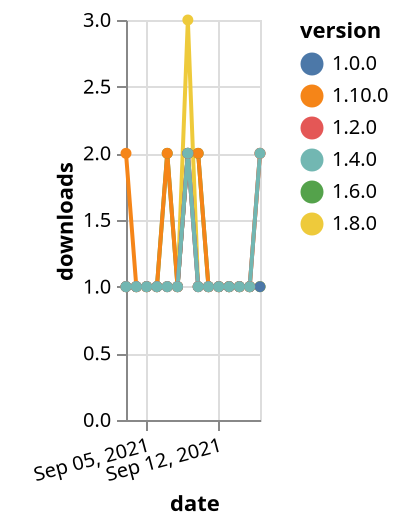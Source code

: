 {"$schema": "https://vega.github.io/schema/vega-lite/v5.json", "description": "A simple bar chart with embedded data.", "data": {"values": [{"date": "2021-09-03", "total": 197, "delta": 1, "version": "1.6.0"}, {"date": "2021-09-04", "total": 198, "delta": 1, "version": "1.6.0"}, {"date": "2021-09-05", "total": 199, "delta": 1, "version": "1.6.0"}, {"date": "2021-09-06", "total": 200, "delta": 1, "version": "1.6.0"}, {"date": "2021-09-07", "total": 202, "delta": 2, "version": "1.6.0"}, {"date": "2021-09-08", "total": 203, "delta": 1, "version": "1.6.0"}, {"date": "2021-09-09", "total": 205, "delta": 2, "version": "1.6.0"}, {"date": "2021-09-10", "total": 207, "delta": 2, "version": "1.6.0"}, {"date": "2021-09-11", "total": 208, "delta": 1, "version": "1.6.0"}, {"date": "2021-09-12", "total": 209, "delta": 1, "version": "1.6.0"}, {"date": "2021-09-13", "total": 210, "delta": 1, "version": "1.6.0"}, {"date": "2021-09-14", "total": 211, "delta": 1, "version": "1.6.0"}, {"date": "2021-09-15", "total": 212, "delta": 1, "version": "1.6.0"}, {"date": "2021-09-16", "total": 213, "delta": 1, "version": "1.6.0"}, {"date": "2021-09-03", "total": 231, "delta": 1, "version": "1.8.0"}, {"date": "2021-09-04", "total": 232, "delta": 1, "version": "1.8.0"}, {"date": "2021-09-05", "total": 233, "delta": 1, "version": "1.8.0"}, {"date": "2021-09-06", "total": 234, "delta": 1, "version": "1.8.0"}, {"date": "2021-09-07", "total": 235, "delta": 1, "version": "1.8.0"}, {"date": "2021-09-08", "total": 236, "delta": 1, "version": "1.8.0"}, {"date": "2021-09-09", "total": 239, "delta": 3, "version": "1.8.0"}, {"date": "2021-09-10", "total": 240, "delta": 1, "version": "1.8.0"}, {"date": "2021-09-11", "total": 241, "delta": 1, "version": "1.8.0"}, {"date": "2021-09-12", "total": 242, "delta": 1, "version": "1.8.0"}, {"date": "2021-09-13", "total": 243, "delta": 1, "version": "1.8.0"}, {"date": "2021-09-14", "total": 244, "delta": 1, "version": "1.8.0"}, {"date": "2021-09-15", "total": 245, "delta": 1, "version": "1.8.0"}, {"date": "2021-09-16", "total": 246, "delta": 1, "version": "1.8.0"}, {"date": "2021-09-03", "total": 140, "delta": 2, "version": "1.10.0"}, {"date": "2021-09-04", "total": 141, "delta": 1, "version": "1.10.0"}, {"date": "2021-09-05", "total": 142, "delta": 1, "version": "1.10.0"}, {"date": "2021-09-06", "total": 143, "delta": 1, "version": "1.10.0"}, {"date": "2021-09-07", "total": 145, "delta": 2, "version": "1.10.0"}, {"date": "2021-09-08", "total": 146, "delta": 1, "version": "1.10.0"}, {"date": "2021-09-09", "total": 148, "delta": 2, "version": "1.10.0"}, {"date": "2021-09-10", "total": 150, "delta": 2, "version": "1.10.0"}, {"date": "2021-09-11", "total": 151, "delta": 1, "version": "1.10.0"}, {"date": "2021-09-12", "total": 152, "delta": 1, "version": "1.10.0"}, {"date": "2021-09-13", "total": 153, "delta": 1, "version": "1.10.0"}, {"date": "2021-09-14", "total": 154, "delta": 1, "version": "1.10.0"}, {"date": "2021-09-15", "total": 155, "delta": 1, "version": "1.10.0"}, {"date": "2021-09-16", "total": 157, "delta": 2, "version": "1.10.0"}, {"date": "2021-09-03", "total": 274, "delta": 1, "version": "1.0.0"}, {"date": "2021-09-04", "total": 275, "delta": 1, "version": "1.0.0"}, {"date": "2021-09-05", "total": 276, "delta": 1, "version": "1.0.0"}, {"date": "2021-09-06", "total": 277, "delta": 1, "version": "1.0.0"}, {"date": "2021-09-07", "total": 278, "delta": 1, "version": "1.0.0"}, {"date": "2021-09-08", "total": 279, "delta": 1, "version": "1.0.0"}, {"date": "2021-09-09", "total": 281, "delta": 2, "version": "1.0.0"}, {"date": "2021-09-10", "total": 282, "delta": 1, "version": "1.0.0"}, {"date": "2021-09-11", "total": 283, "delta": 1, "version": "1.0.0"}, {"date": "2021-09-12", "total": 284, "delta": 1, "version": "1.0.0"}, {"date": "2021-09-13", "total": 285, "delta": 1, "version": "1.0.0"}, {"date": "2021-09-14", "total": 286, "delta": 1, "version": "1.0.0"}, {"date": "2021-09-15", "total": 287, "delta": 1, "version": "1.0.0"}, {"date": "2021-09-16", "total": 288, "delta": 1, "version": "1.0.0"}, {"date": "2021-09-03", "total": 219, "delta": 1, "version": "1.2.0"}, {"date": "2021-09-04", "total": 220, "delta": 1, "version": "1.2.0"}, {"date": "2021-09-05", "total": 221, "delta": 1, "version": "1.2.0"}, {"date": "2021-09-06", "total": 222, "delta": 1, "version": "1.2.0"}, {"date": "2021-09-07", "total": 223, "delta": 1, "version": "1.2.0"}, {"date": "2021-09-08", "total": 224, "delta": 1, "version": "1.2.0"}, {"date": "2021-09-09", "total": 226, "delta": 2, "version": "1.2.0"}, {"date": "2021-09-10", "total": 227, "delta": 1, "version": "1.2.0"}, {"date": "2021-09-11", "total": 228, "delta": 1, "version": "1.2.0"}, {"date": "2021-09-12", "total": 229, "delta": 1, "version": "1.2.0"}, {"date": "2021-09-13", "total": 230, "delta": 1, "version": "1.2.0"}, {"date": "2021-09-14", "total": 231, "delta": 1, "version": "1.2.0"}, {"date": "2021-09-15", "total": 232, "delta": 1, "version": "1.2.0"}, {"date": "2021-09-16", "total": 234, "delta": 2, "version": "1.2.0"}, {"date": "2021-09-03", "total": 210, "delta": 1, "version": "1.4.0"}, {"date": "2021-09-04", "total": 211, "delta": 1, "version": "1.4.0"}, {"date": "2021-09-05", "total": 212, "delta": 1, "version": "1.4.0"}, {"date": "2021-09-06", "total": 213, "delta": 1, "version": "1.4.0"}, {"date": "2021-09-07", "total": 214, "delta": 1, "version": "1.4.0"}, {"date": "2021-09-08", "total": 215, "delta": 1, "version": "1.4.0"}, {"date": "2021-09-09", "total": 217, "delta": 2, "version": "1.4.0"}, {"date": "2021-09-10", "total": 218, "delta": 1, "version": "1.4.0"}, {"date": "2021-09-11", "total": 219, "delta": 1, "version": "1.4.0"}, {"date": "2021-09-12", "total": 220, "delta": 1, "version": "1.4.0"}, {"date": "2021-09-13", "total": 221, "delta": 1, "version": "1.4.0"}, {"date": "2021-09-14", "total": 222, "delta": 1, "version": "1.4.0"}, {"date": "2021-09-15", "total": 223, "delta": 1, "version": "1.4.0"}, {"date": "2021-09-16", "total": 225, "delta": 2, "version": "1.4.0"}]}, "width": "container", "mark": {"type": "line", "point": {"filled": true}}, "encoding": {"x": {"field": "date", "type": "temporal", "timeUnit": "yearmonthdate", "title": "date", "axis": {"labelAngle": -15}}, "y": {"field": "delta", "type": "quantitative", "title": "downloads"}, "color": {"field": "version", "type": "nominal"}, "tooltip": {"field": "delta"}}}